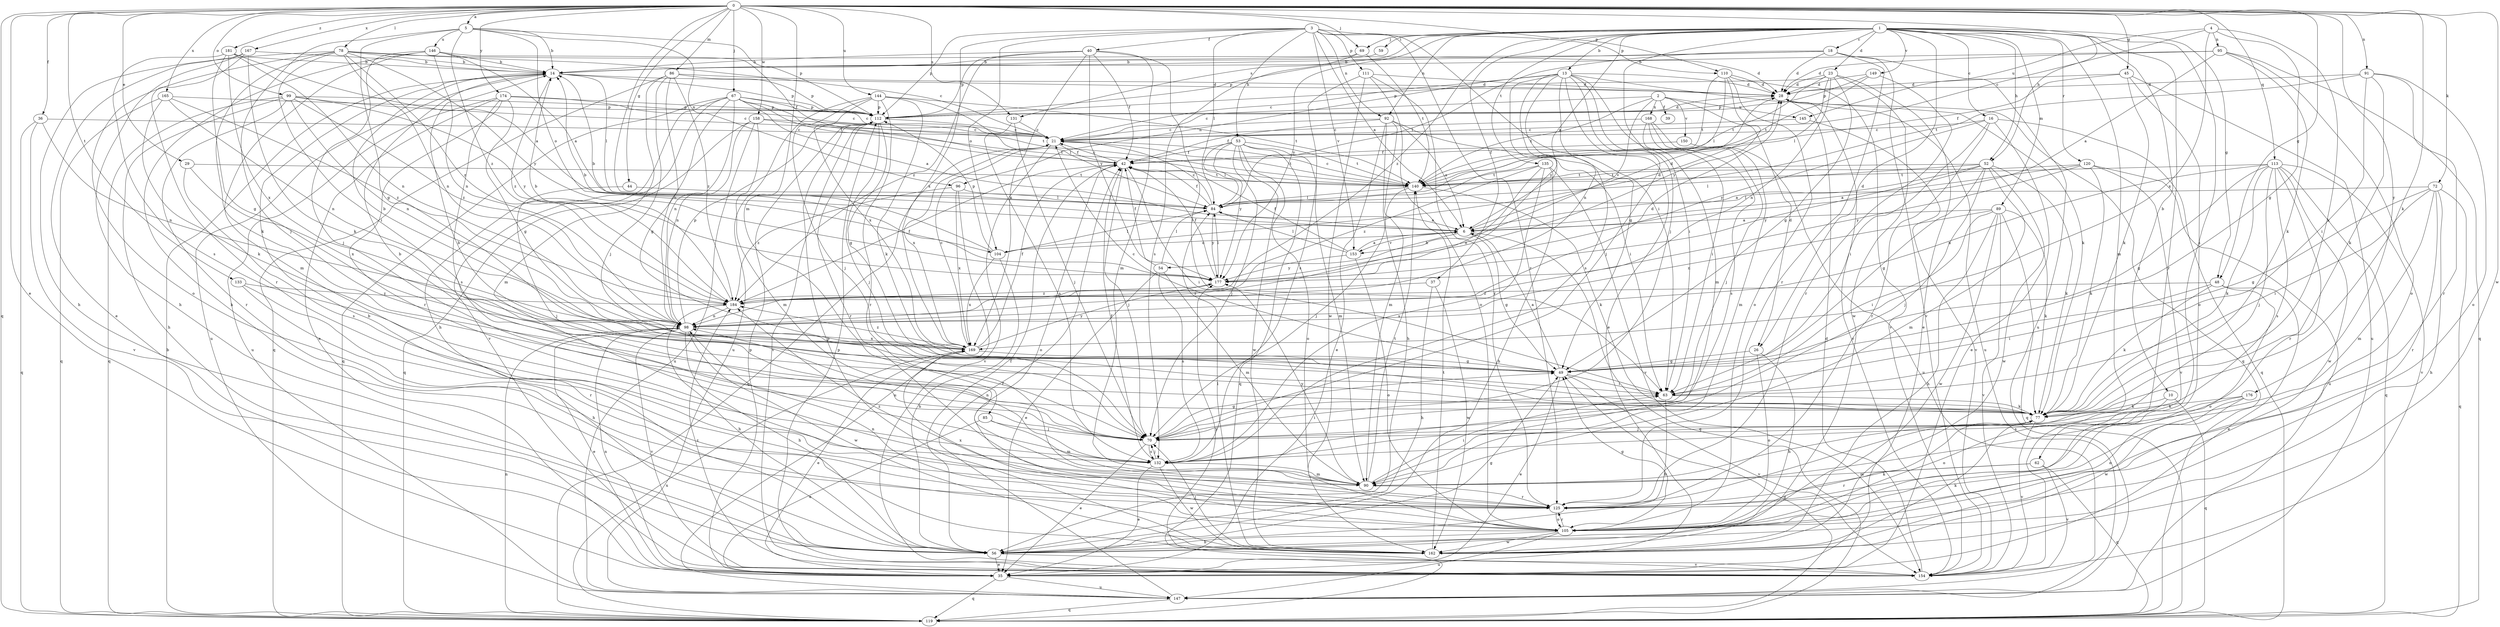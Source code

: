 strict digraph  {
0;
1;
2;
3;
4;
5;
6;
10;
13;
14;
16;
18;
21;
23;
26;
28;
29;
35;
36;
37;
39;
40;
42;
44;
45;
48;
49;
52;
53;
54;
56;
59;
62;
63;
67;
69;
70;
72;
77;
78;
84;
85;
86;
89;
90;
91;
92;
95;
96;
98;
99;
104;
105;
110;
111;
112;
113;
119;
120;
125;
131;
132;
133;
135;
140;
144;
145;
146;
147;
149;
150;
153;
154;
158;
162;
165;
167;
168;
169;
174;
176;
177;
181;
184;
0 -> 5  [label=a];
0 -> 29  [label=e];
0 -> 35  [label=e];
0 -> 36  [label=f];
0 -> 44  [label=g];
0 -> 45  [label=g];
0 -> 48  [label=g];
0 -> 52  [label=h];
0 -> 67  [label=j];
0 -> 69  [label=j];
0 -> 72  [label=k];
0 -> 77  [label=k];
0 -> 78  [label=l];
0 -> 84  [label=l];
0 -> 85  [label=m];
0 -> 86  [label=m];
0 -> 91  [label=n];
0 -> 99  [label=o];
0 -> 110  [label=p];
0 -> 113  [label=q];
0 -> 119  [label=q];
0 -> 131  [label=s];
0 -> 133  [label=t];
0 -> 144  [label=u];
0 -> 158  [label=w];
0 -> 162  [label=w];
0 -> 165  [label=x];
0 -> 167  [label=x];
0 -> 174  [label=y];
0 -> 176  [label=y];
0 -> 181  [label=z];
1 -> 6  [label=a];
1 -> 10  [label=b];
1 -> 13  [label=b];
1 -> 16  [label=c];
1 -> 18  [label=c];
1 -> 23  [label=d];
1 -> 26  [label=d];
1 -> 37  [label=f];
1 -> 48  [label=g];
1 -> 52  [label=h];
1 -> 59  [label=i];
1 -> 62  [label=i];
1 -> 69  [label=j];
1 -> 70  [label=j];
1 -> 89  [label=m];
1 -> 90  [label=m];
1 -> 92  [label=n];
1 -> 120  [label=r];
1 -> 125  [label=r];
1 -> 131  [label=s];
1 -> 135  [label=t];
1 -> 149  [label=v];
1 -> 177  [label=y];
1 -> 184  [label=z];
2 -> 21  [label=c];
2 -> 26  [label=d];
2 -> 39  [label=f];
2 -> 140  [label=t];
2 -> 145  [label=u];
2 -> 150  [label=v];
2 -> 153  [label=v];
2 -> 168  [label=x];
3 -> 6  [label=a];
3 -> 40  [label=f];
3 -> 53  [label=h];
3 -> 63  [label=i];
3 -> 84  [label=l];
3 -> 92  [label=n];
3 -> 104  [label=o];
3 -> 110  [label=p];
3 -> 111  [label=p];
3 -> 112  [label=p];
3 -> 125  [label=r];
3 -> 153  [label=v];
3 -> 169  [label=x];
4 -> 21  [label=c];
4 -> 49  [label=g];
4 -> 77  [label=k];
4 -> 95  [label=n];
4 -> 145  [label=u];
4 -> 169  [label=x];
5 -> 14  [label=b];
5 -> 49  [label=g];
5 -> 70  [label=j];
5 -> 96  [label=n];
5 -> 104  [label=o];
5 -> 112  [label=p];
5 -> 146  [label=u];
5 -> 184  [label=z];
6 -> 28  [label=d];
6 -> 49  [label=g];
6 -> 54  [label=h];
6 -> 104  [label=o];
6 -> 119  [label=q];
6 -> 153  [label=v];
10 -> 77  [label=k];
10 -> 105  [label=o];
10 -> 119  [label=q];
13 -> 21  [label=c];
13 -> 28  [label=d];
13 -> 35  [label=e];
13 -> 49  [label=g];
13 -> 63  [label=i];
13 -> 70  [label=j];
13 -> 77  [label=k];
13 -> 90  [label=m];
13 -> 96  [label=n];
13 -> 98  [label=n];
13 -> 132  [label=s];
13 -> 177  [label=y];
14 -> 28  [label=d];
14 -> 84  [label=l];
14 -> 112  [label=p];
14 -> 147  [label=u];
14 -> 184  [label=z];
16 -> 21  [label=c];
16 -> 35  [label=e];
16 -> 63  [label=i];
16 -> 119  [label=q];
16 -> 125  [label=r];
16 -> 177  [label=y];
18 -> 14  [label=b];
18 -> 28  [label=d];
18 -> 84  [label=l];
18 -> 112  [label=p];
18 -> 125  [label=r];
18 -> 147  [label=u];
18 -> 154  [label=v];
21 -> 42  [label=f];
21 -> 119  [label=q];
21 -> 140  [label=t];
21 -> 154  [label=v];
21 -> 169  [label=x];
23 -> 28  [label=d];
23 -> 35  [label=e];
23 -> 49  [label=g];
23 -> 84  [label=l];
23 -> 98  [label=n];
23 -> 112  [label=p];
23 -> 140  [label=t];
23 -> 162  [label=w];
26 -> 49  [label=g];
26 -> 56  [label=h];
26 -> 105  [label=o];
28 -> 112  [label=p];
28 -> 119  [label=q];
28 -> 147  [label=u];
28 -> 154  [label=v];
29 -> 132  [label=s];
29 -> 140  [label=t];
29 -> 169  [label=x];
35 -> 98  [label=n];
35 -> 112  [label=p];
35 -> 119  [label=q];
35 -> 147  [label=u];
36 -> 21  [label=c];
36 -> 98  [label=n];
36 -> 119  [label=q];
36 -> 154  [label=v];
37 -> 56  [label=h];
37 -> 162  [label=w];
37 -> 184  [label=z];
40 -> 14  [label=b];
40 -> 42  [label=f];
40 -> 63  [label=i];
40 -> 90  [label=m];
40 -> 112  [label=p];
40 -> 169  [label=x];
40 -> 177  [label=y];
40 -> 184  [label=z];
42 -> 21  [label=c];
42 -> 63  [label=i];
42 -> 70  [label=j];
42 -> 105  [label=o];
42 -> 140  [label=t];
44 -> 70  [label=j];
44 -> 84  [label=l];
45 -> 28  [label=d];
45 -> 42  [label=f];
45 -> 77  [label=k];
45 -> 105  [label=o];
45 -> 147  [label=u];
48 -> 35  [label=e];
48 -> 63  [label=i];
48 -> 77  [label=k];
48 -> 105  [label=o];
48 -> 184  [label=z];
49 -> 6  [label=a];
49 -> 21  [label=c];
49 -> 35  [label=e];
49 -> 63  [label=i];
49 -> 154  [label=v];
52 -> 6  [label=a];
52 -> 49  [label=g];
52 -> 70  [label=j];
52 -> 77  [label=k];
52 -> 84  [label=l];
52 -> 90  [label=m];
52 -> 140  [label=t];
52 -> 162  [label=w];
52 -> 177  [label=y];
53 -> 42  [label=f];
53 -> 70  [label=j];
53 -> 84  [label=l];
53 -> 90  [label=m];
53 -> 105  [label=o];
53 -> 119  [label=q];
53 -> 140  [label=t];
53 -> 162  [label=w];
53 -> 177  [label=y];
54 -> 35  [label=e];
54 -> 42  [label=f];
54 -> 84  [label=l];
54 -> 90  [label=m];
54 -> 132  [label=s];
56 -> 35  [label=e];
56 -> 42  [label=f];
56 -> 49  [label=g];
56 -> 154  [label=v];
59 -> 14  [label=b];
62 -> 90  [label=m];
62 -> 119  [label=q];
62 -> 125  [label=r];
62 -> 154  [label=v];
63 -> 56  [label=h];
63 -> 77  [label=k];
67 -> 6  [label=a];
67 -> 21  [label=c];
67 -> 42  [label=f];
67 -> 49  [label=g];
67 -> 56  [label=h];
67 -> 98  [label=n];
67 -> 112  [label=p];
67 -> 119  [label=q];
67 -> 140  [label=t];
67 -> 154  [label=v];
69 -> 14  [label=b];
69 -> 132  [label=s];
69 -> 140  [label=t];
70 -> 14  [label=b];
70 -> 35  [label=e];
70 -> 49  [label=g];
70 -> 63  [label=i];
70 -> 132  [label=s];
72 -> 49  [label=g];
72 -> 56  [label=h];
72 -> 63  [label=i];
72 -> 84  [label=l];
72 -> 90  [label=m];
72 -> 119  [label=q];
72 -> 125  [label=r];
77 -> 14  [label=b];
77 -> 70  [label=j];
77 -> 154  [label=v];
78 -> 14  [label=b];
78 -> 21  [label=c];
78 -> 28  [label=d];
78 -> 56  [label=h];
78 -> 63  [label=i];
78 -> 77  [label=k];
78 -> 98  [label=n];
78 -> 105  [label=o];
78 -> 177  [label=y];
78 -> 184  [label=z];
84 -> 6  [label=a];
84 -> 21  [label=c];
84 -> 42  [label=f];
84 -> 177  [label=y];
85 -> 35  [label=e];
85 -> 70  [label=j];
85 -> 90  [label=m];
86 -> 28  [label=d];
86 -> 70  [label=j];
86 -> 90  [label=m];
86 -> 98  [label=n];
86 -> 112  [label=p];
86 -> 119  [label=q];
86 -> 184  [label=z];
89 -> 6  [label=a];
89 -> 56  [label=h];
89 -> 63  [label=i];
89 -> 77  [label=k];
89 -> 98  [label=n];
89 -> 119  [label=q];
89 -> 154  [label=v];
89 -> 162  [label=w];
90 -> 63  [label=i];
90 -> 125  [label=r];
90 -> 140  [label=t];
90 -> 177  [label=y];
91 -> 28  [label=d];
91 -> 63  [label=i];
91 -> 77  [label=k];
91 -> 105  [label=o];
91 -> 125  [label=r];
91 -> 140  [label=t];
92 -> 6  [label=a];
92 -> 21  [label=c];
92 -> 35  [label=e];
92 -> 42  [label=f];
92 -> 56  [label=h];
92 -> 63  [label=i];
92 -> 90  [label=m];
95 -> 6  [label=a];
95 -> 14  [label=b];
95 -> 28  [label=d];
95 -> 77  [label=k];
95 -> 105  [label=o];
95 -> 119  [label=q];
96 -> 84  [label=l];
96 -> 147  [label=u];
96 -> 169  [label=x];
96 -> 184  [label=z];
98 -> 28  [label=d];
98 -> 35  [label=e];
98 -> 56  [label=h];
98 -> 112  [label=p];
98 -> 154  [label=v];
98 -> 162  [label=w];
98 -> 169  [label=x];
99 -> 21  [label=c];
99 -> 56  [label=h];
99 -> 98  [label=n];
99 -> 112  [label=p];
99 -> 119  [label=q];
99 -> 125  [label=r];
99 -> 177  [label=y];
99 -> 184  [label=z];
104 -> 14  [label=b];
104 -> 28  [label=d];
104 -> 56  [label=h];
104 -> 84  [label=l];
104 -> 112  [label=p];
104 -> 169  [label=x];
105 -> 49  [label=g];
105 -> 56  [label=h];
105 -> 77  [label=k];
105 -> 98  [label=n];
105 -> 125  [label=r];
105 -> 147  [label=u];
105 -> 162  [label=w];
105 -> 169  [label=x];
110 -> 28  [label=d];
110 -> 84  [label=l];
110 -> 105  [label=o];
110 -> 140  [label=t];
110 -> 154  [label=v];
110 -> 177  [label=y];
111 -> 28  [label=d];
111 -> 105  [label=o];
111 -> 125  [label=r];
111 -> 132  [label=s];
111 -> 162  [label=w];
112 -> 21  [label=c];
112 -> 28  [label=d];
112 -> 49  [label=g];
112 -> 70  [label=j];
112 -> 125  [label=r];
112 -> 154  [label=v];
113 -> 49  [label=g];
113 -> 70  [label=j];
113 -> 77  [label=k];
113 -> 98  [label=n];
113 -> 119  [label=q];
113 -> 125  [label=r];
113 -> 132  [label=s];
113 -> 140  [label=t];
113 -> 154  [label=v];
113 -> 162  [label=w];
119 -> 14  [label=b];
119 -> 49  [label=g];
119 -> 98  [label=n];
119 -> 169  [label=x];
120 -> 6  [label=a];
120 -> 77  [label=k];
120 -> 140  [label=t];
120 -> 147  [label=u];
120 -> 154  [label=v];
120 -> 177  [label=y];
125 -> 105  [label=o];
125 -> 184  [label=z];
131 -> 21  [label=c];
131 -> 70  [label=j];
131 -> 132  [label=s];
132 -> 35  [label=e];
132 -> 42  [label=f];
132 -> 70  [label=j];
132 -> 90  [label=m];
132 -> 98  [label=n];
132 -> 162  [label=w];
133 -> 56  [label=h];
133 -> 125  [label=r];
133 -> 184  [label=z];
135 -> 56  [label=h];
135 -> 98  [label=n];
135 -> 132  [label=s];
135 -> 140  [label=t];
135 -> 154  [label=v];
135 -> 184  [label=z];
140 -> 21  [label=c];
140 -> 70  [label=j];
140 -> 77  [label=k];
140 -> 84  [label=l];
144 -> 70  [label=j];
144 -> 77  [label=k];
144 -> 84  [label=l];
144 -> 112  [label=p];
144 -> 125  [label=r];
144 -> 140  [label=t];
144 -> 147  [label=u];
144 -> 169  [label=x];
145 -> 21  [label=c];
145 -> 154  [label=v];
146 -> 6  [label=a];
146 -> 14  [label=b];
146 -> 42  [label=f];
146 -> 56  [label=h];
146 -> 70  [label=j];
146 -> 90  [label=m];
146 -> 98  [label=n];
147 -> 42  [label=f];
147 -> 119  [label=q];
149 -> 28  [label=d];
149 -> 112  [label=p];
149 -> 125  [label=r];
149 -> 140  [label=t];
150 -> 42  [label=f];
150 -> 147  [label=u];
153 -> 6  [label=a];
153 -> 42  [label=f];
153 -> 84  [label=l];
153 -> 105  [label=o];
153 -> 177  [label=y];
154 -> 28  [label=d];
154 -> 112  [label=p];
154 -> 177  [label=y];
154 -> 184  [label=z];
158 -> 21  [label=c];
158 -> 90  [label=m];
158 -> 98  [label=n];
158 -> 119  [label=q];
158 -> 140  [label=t];
158 -> 147  [label=u];
162 -> 14  [label=b];
162 -> 70  [label=j];
162 -> 77  [label=k];
162 -> 84  [label=l];
162 -> 112  [label=p];
162 -> 140  [label=t];
165 -> 77  [label=k];
165 -> 98  [label=n];
165 -> 112  [label=p];
165 -> 119  [label=q];
165 -> 184  [label=z];
167 -> 14  [label=b];
167 -> 35  [label=e];
167 -> 56  [label=h];
167 -> 77  [label=k];
167 -> 125  [label=r];
168 -> 21  [label=c];
168 -> 63  [label=i];
168 -> 70  [label=j];
168 -> 90  [label=m];
168 -> 132  [label=s];
169 -> 14  [label=b];
169 -> 21  [label=c];
169 -> 35  [label=e];
169 -> 42  [label=f];
169 -> 49  [label=g];
169 -> 177  [label=y];
169 -> 184  [label=z];
174 -> 21  [label=c];
174 -> 35  [label=e];
174 -> 49  [label=g];
174 -> 112  [label=p];
174 -> 125  [label=r];
174 -> 132  [label=s];
174 -> 147  [label=u];
176 -> 77  [label=k];
176 -> 105  [label=o];
176 -> 132  [label=s];
176 -> 162  [label=w];
177 -> 14  [label=b];
177 -> 42  [label=f];
177 -> 84  [label=l];
177 -> 184  [label=z];
181 -> 6  [label=a];
181 -> 14  [label=b];
181 -> 49  [label=g];
181 -> 98  [label=n];
181 -> 132  [label=s];
181 -> 169  [label=x];
184 -> 14  [label=b];
184 -> 42  [label=f];
184 -> 56  [label=h];
184 -> 98  [label=n];
}
